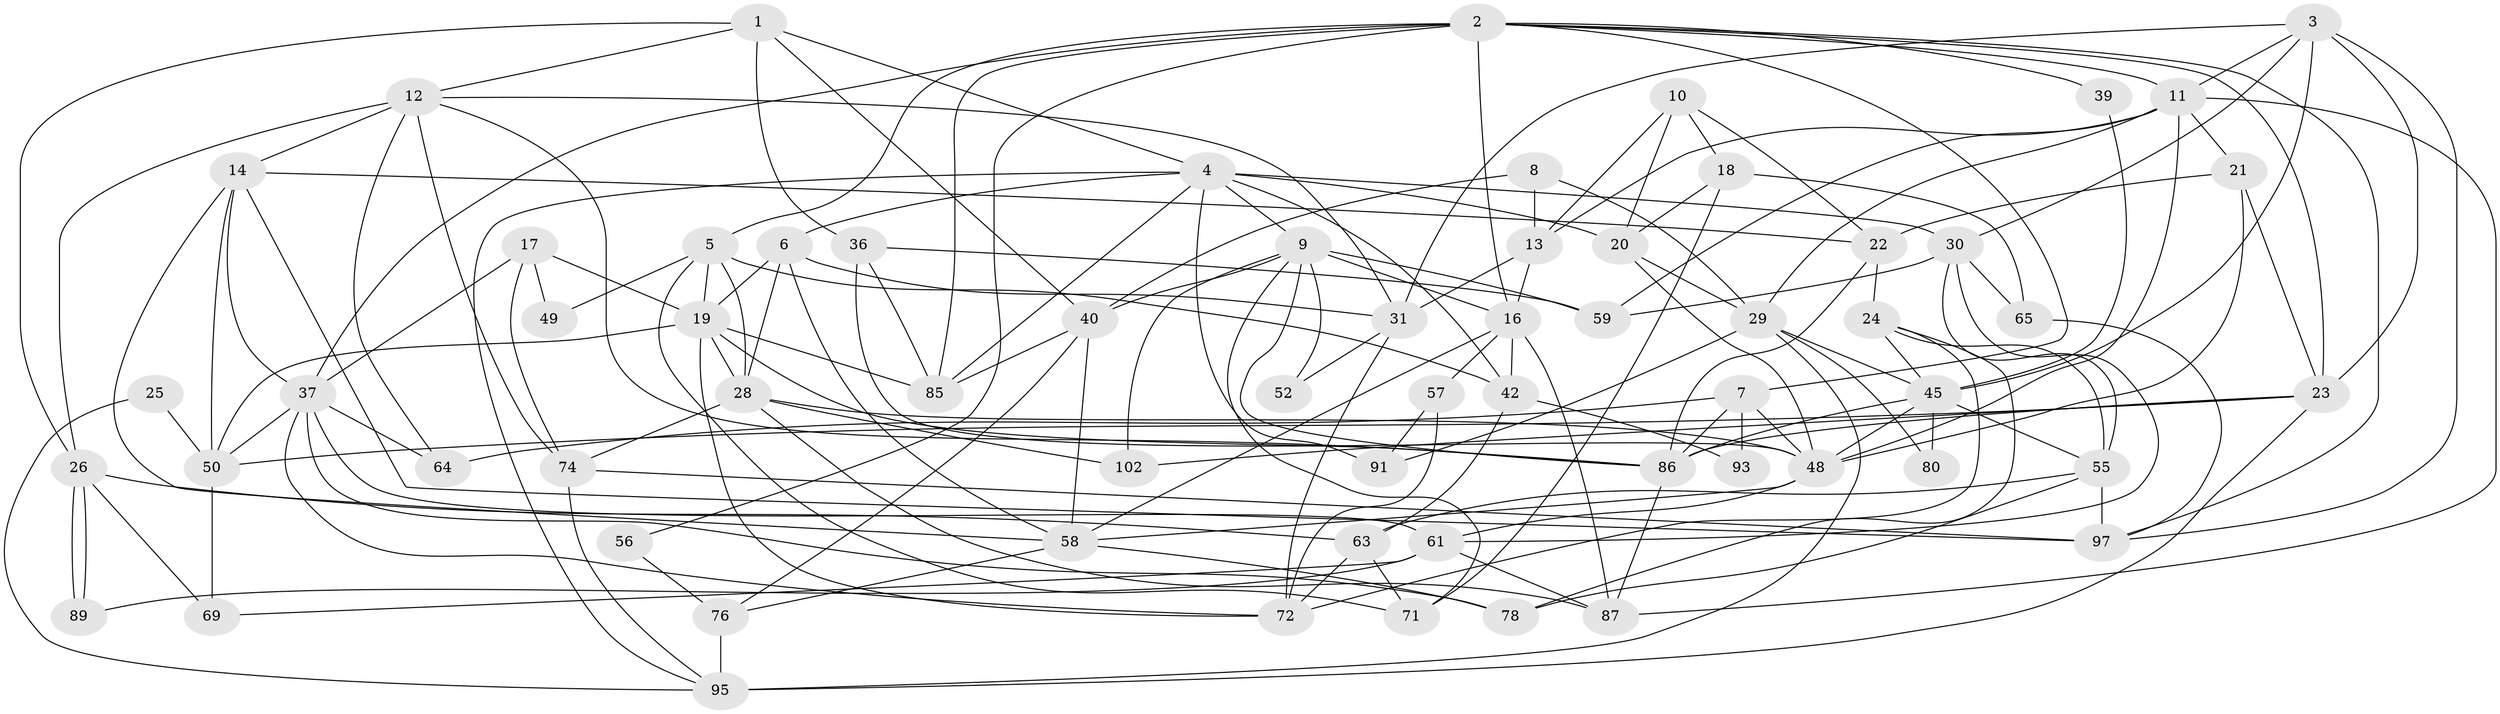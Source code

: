 // original degree distribution, {5: 0.21904761904761905, 7: 0.02857142857142857, 3: 0.24761904761904763, 6: 0.09523809523809523, 4: 0.2857142857142857, 2: 0.12380952380952381}
// Generated by graph-tools (version 1.1) at 2025/42/03/06/25 10:42:00]
// undirected, 64 vertices, 165 edges
graph export_dot {
graph [start="1"]
  node [color=gray90,style=filled];
  1 [super="+68"];
  2 [super="+75"];
  3 [super="+38"];
  4 [super="+53"];
  5 [super="+43"];
  6 [super="+98"];
  7 [super="+84"];
  8;
  9 [super="+15"];
  10;
  11 [super="+33"];
  12 [super="+88"];
  13 [super="+77"];
  14 [super="+27"];
  16 [super="+44"];
  17 [super="+41"];
  18;
  19 [super="+32"];
  20 [super="+67"];
  21 [super="+66"];
  22 [super="+73"];
  23 [super="+54"];
  24 [super="+101"];
  25;
  26 [super="+82"];
  28 [super="+92"];
  29 [super="+34"];
  30 [super="+35"];
  31 [super="+47"];
  36 [super="+46"];
  37 [super="+62"];
  39;
  40 [super="+60"];
  42;
  45 [super="+70"];
  48 [super="+51"];
  49;
  50 [super="+83"];
  52;
  55;
  56;
  57;
  58 [super="+81"];
  59;
  61 [super="+96"];
  63;
  64;
  65;
  69;
  71 [super="+100"];
  72 [super="+104"];
  74 [super="+79"];
  76;
  78;
  80;
  85 [super="+99"];
  86 [super="+94"];
  87 [super="+90"];
  89;
  91;
  93;
  95 [super="+103"];
  97 [super="+105"];
  102;
  1 -- 4;
  1 -- 36;
  1 -- 26;
  1 -- 40;
  1 -- 12;
  2 -- 11;
  2 -- 5 [weight=2];
  2 -- 39;
  2 -- 23;
  2 -- 16;
  2 -- 97;
  2 -- 37;
  2 -- 85;
  2 -- 7;
  2 -- 56;
  3 -- 45;
  3 -- 30;
  3 -- 97;
  3 -- 23;
  3 -- 11;
  3 -- 31;
  4 -- 20;
  4 -- 9;
  4 -- 91;
  4 -- 30;
  4 -- 85;
  4 -- 42;
  4 -- 95;
  4 -- 6;
  5 -- 42;
  5 -- 71;
  5 -- 49;
  5 -- 19;
  5 -- 28;
  6 -- 31;
  6 -- 58;
  6 -- 19;
  6 -- 28;
  7 -- 86;
  7 -- 64;
  7 -- 48;
  7 -- 93;
  8 -- 29;
  8 -- 13;
  8 -- 40;
  9 -- 86;
  9 -- 52;
  9 -- 59;
  9 -- 102;
  9 -- 71;
  9 -- 16;
  9 -- 40;
  10 -- 18;
  10 -- 22;
  10 -- 13;
  10 -- 20;
  11 -- 59;
  11 -- 48;
  11 -- 13;
  11 -- 29;
  11 -- 21;
  11 -- 87;
  12 -- 26;
  12 -- 86;
  12 -- 31;
  12 -- 64;
  12 -- 74;
  12 -- 14;
  13 -- 16;
  13 -- 31;
  14 -- 50;
  14 -- 37;
  14 -- 58;
  14 -- 22;
  14 -- 97;
  16 -- 42;
  16 -- 87;
  16 -- 58;
  16 -- 57;
  17 -- 19;
  17 -- 74;
  17 -- 37;
  17 -- 49;
  18 -- 65;
  18 -- 20;
  18 -- 71;
  19 -- 50;
  19 -- 28;
  19 -- 85;
  19 -- 72;
  19 -- 86;
  20 -- 48;
  20 -- 29;
  21 -- 23;
  21 -- 48;
  21 -- 22;
  22 -- 24;
  22 -- 86;
  23 -- 95 [weight=2];
  23 -- 50;
  23 -- 102;
  23 -- 86;
  24 -- 78;
  24 -- 72;
  24 -- 45;
  24 -- 55;
  25 -- 95;
  25 -- 50;
  26 -- 89;
  26 -- 89;
  26 -- 63;
  26 -- 69;
  28 -- 87;
  28 -- 48;
  28 -- 102;
  28 -- 74;
  29 -- 45;
  29 -- 80;
  29 -- 91;
  29 -- 95;
  30 -- 55;
  30 -- 65;
  30 -- 59;
  30 -- 61;
  31 -- 52;
  31 -- 72;
  36 -- 48;
  36 -- 59;
  36 -- 85;
  37 -- 78;
  37 -- 64;
  37 -- 50;
  37 -- 61;
  37 -- 72;
  39 -- 45;
  40 -- 58;
  40 -- 85;
  40 -- 76;
  42 -- 63;
  42 -- 93;
  45 -- 86;
  45 -- 55;
  45 -- 80;
  45 -- 48;
  48 -- 61;
  48 -- 58;
  50 -- 69;
  55 -- 63;
  55 -- 78;
  55 -- 97 [weight=2];
  56 -- 76;
  57 -- 91;
  57 -- 72;
  58 -- 76;
  58 -- 78;
  61 -- 69;
  61 -- 89;
  61 -- 87;
  63 -- 72;
  63 -- 71;
  65 -- 97;
  74 -- 95;
  74 -- 97;
  76 -- 95;
  86 -- 87;
}
